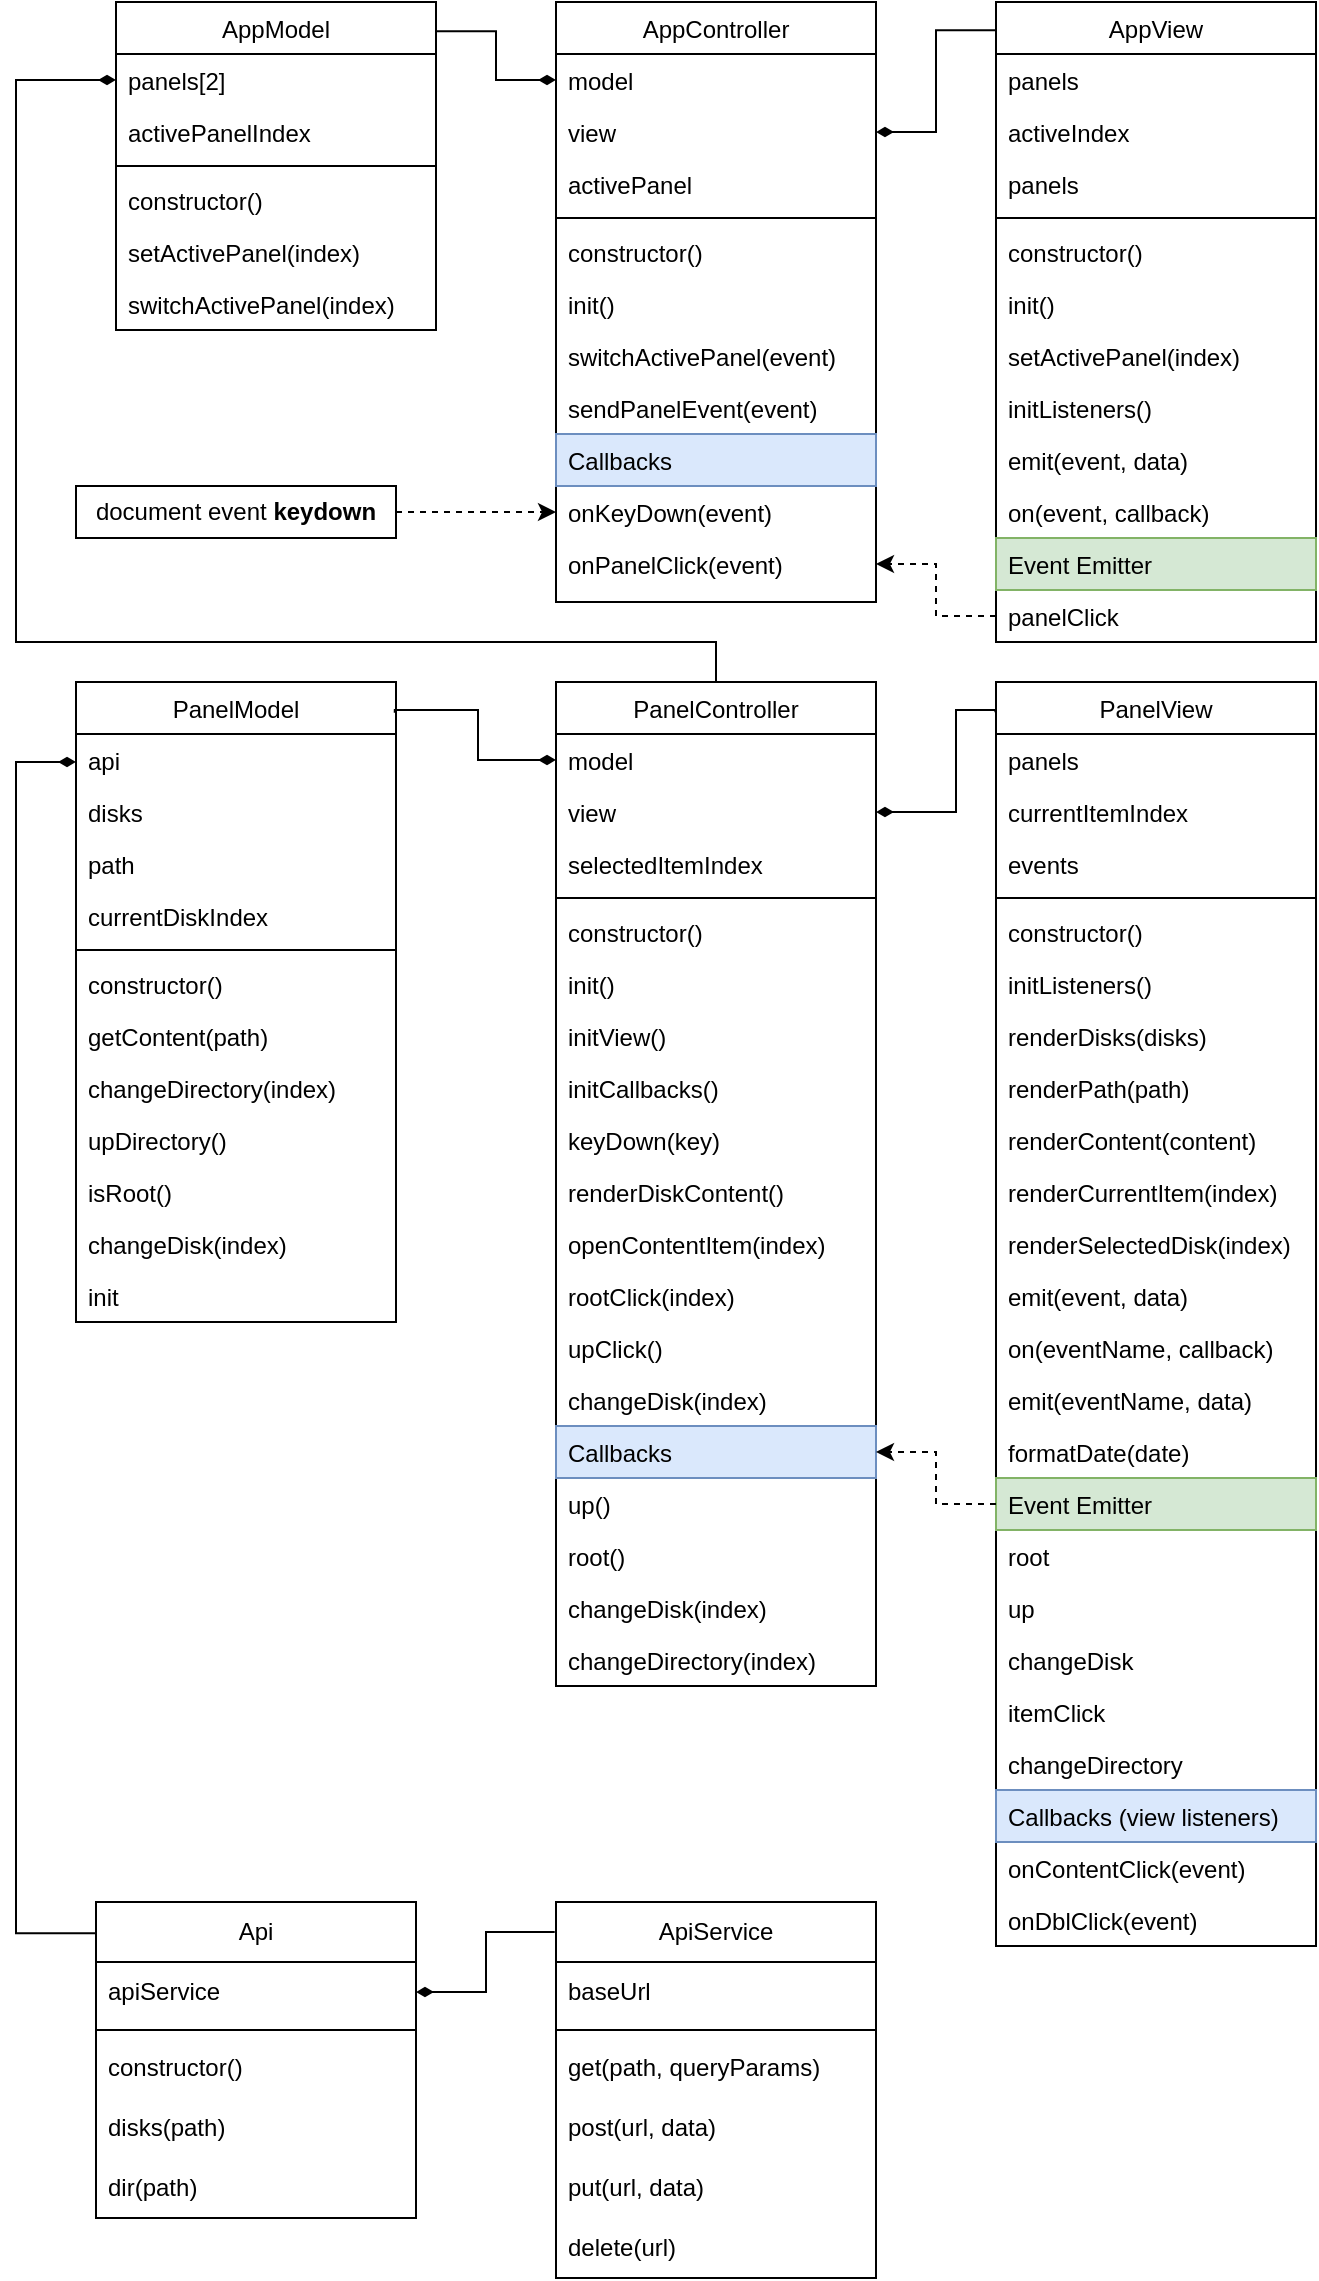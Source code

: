<mxfile version="26.2.2">
  <diagram id="C5RBs43oDa-KdzZeNtuy" name="Page-1">
    <mxGraphModel dx="1428" dy="961" grid="1" gridSize="10" guides="1" tooltips="1" connect="1" arrows="1" fold="1" page="1" pageScale="1" pageWidth="827" pageHeight="1169" math="0" shadow="0">
      <root>
        <mxCell id="WIyWlLk6GJQsqaUBKTNV-0" />
        <mxCell id="WIyWlLk6GJQsqaUBKTNV-1" parent="WIyWlLk6GJQsqaUBKTNV-0" />
        <mxCell id="a1xoejH6OMflJk5eqxq0-0" value="AppController" style="swimlane;fontStyle=0;align=center;verticalAlign=top;childLayout=stackLayout;horizontal=1;startSize=26;horizontalStack=0;resizeParent=1;resizeLast=0;collapsible=1;marginBottom=0;rounded=0;shadow=0;strokeWidth=1;" parent="WIyWlLk6GJQsqaUBKTNV-1" vertex="1">
          <mxGeometry x="350" y="20" width="160" height="300" as="geometry">
            <mxRectangle x="110" y="580" width="160" height="26" as="alternateBounds" />
          </mxGeometry>
        </mxCell>
        <mxCell id="a1xoejH6OMflJk5eqxq0-8" value="model" style="text;align=left;verticalAlign=top;spacingLeft=4;spacingRight=4;overflow=hidden;rotatable=0;points=[[0,0.5],[1,0.5]];portConstraint=eastwest;rounded=0;shadow=0;html=0;" parent="a1xoejH6OMflJk5eqxq0-0" vertex="1">
          <mxGeometry y="26" width="160" height="26" as="geometry" />
        </mxCell>
        <mxCell id="a1xoejH6OMflJk5eqxq0-9" value="view" style="text;align=left;verticalAlign=top;spacingLeft=4;spacingRight=4;overflow=hidden;rotatable=0;points=[[0,0.5],[1,0.5]];portConstraint=eastwest;rounded=0;shadow=0;html=0;" parent="a1xoejH6OMflJk5eqxq0-0" vertex="1">
          <mxGeometry y="52" width="160" height="26" as="geometry" />
        </mxCell>
        <mxCell id="a1xoejH6OMflJk5eqxq0-10" value="activePanel" style="text;align=left;verticalAlign=top;spacingLeft=4;spacingRight=4;overflow=hidden;rotatable=0;points=[[0,0.5],[1,0.5]];portConstraint=eastwest;rounded=0;shadow=0;html=0;" parent="a1xoejH6OMflJk5eqxq0-0" vertex="1">
          <mxGeometry y="78" width="160" height="26" as="geometry" />
        </mxCell>
        <mxCell id="a1xoejH6OMflJk5eqxq0-4" value="" style="line;html=1;strokeWidth=1;align=left;verticalAlign=middle;spacingTop=-1;spacingLeft=3;spacingRight=3;rotatable=0;labelPosition=right;points=[];portConstraint=eastwest;" parent="a1xoejH6OMflJk5eqxq0-0" vertex="1">
          <mxGeometry y="104" width="160" height="8" as="geometry" />
        </mxCell>
        <mxCell id="a1xoejH6OMflJk5eqxq0-12" value="constructor()" style="text;align=left;verticalAlign=top;spacingLeft=4;spacingRight=4;overflow=hidden;rotatable=0;points=[[0,0.5],[1,0.5]];portConstraint=eastwest;rounded=0;shadow=0;html=0;" parent="a1xoejH6OMflJk5eqxq0-0" vertex="1">
          <mxGeometry y="112" width="160" height="26" as="geometry" />
        </mxCell>
        <mxCell id="a1xoejH6OMflJk5eqxq0-1" value="init()" style="text;align=left;verticalAlign=top;spacingLeft=4;spacingRight=4;overflow=hidden;rotatable=0;points=[[0,0.5],[1,0.5]];portConstraint=eastwest;" parent="a1xoejH6OMflJk5eqxq0-0" vertex="1">
          <mxGeometry y="138" width="160" height="26" as="geometry" />
        </mxCell>
        <mxCell id="a1xoejH6OMflJk5eqxq0-2" value="switchActivePanel(event)" style="text;align=left;verticalAlign=top;spacingLeft=4;spacingRight=4;overflow=hidden;rotatable=0;points=[[0,0.5],[1,0.5]];portConstraint=eastwest;rounded=0;shadow=0;html=0;" parent="a1xoejH6OMflJk5eqxq0-0" vertex="1">
          <mxGeometry y="164" width="160" height="26" as="geometry" />
        </mxCell>
        <mxCell id="a1xoejH6OMflJk5eqxq0-3" value="sendPanelEvent(event)" style="text;align=left;verticalAlign=top;spacingLeft=4;spacingRight=4;overflow=hidden;rotatable=0;points=[[0,0.5],[1,0.5]];portConstraint=eastwest;rounded=0;shadow=0;html=0;" parent="a1xoejH6OMflJk5eqxq0-0" vertex="1">
          <mxGeometry y="190" width="160" height="26" as="geometry" />
        </mxCell>
        <mxCell id="a1xoejH6OMflJk5eqxq0-11" value="Callbacks" style="text;align=left;verticalAlign=top;spacingLeft=4;spacingRight=4;overflow=hidden;rotatable=0;points=[[0,0.5],[1,0.5]];portConstraint=eastwest;rounded=0;shadow=0;html=0;fillColor=#dae8fc;strokeColor=#6c8ebf;" parent="a1xoejH6OMflJk5eqxq0-0" vertex="1">
          <mxGeometry y="216" width="160" height="26" as="geometry" />
        </mxCell>
        <mxCell id="a1xoejH6OMflJk5eqxq0-51" value="onKeyDown(event)" style="text;align=left;verticalAlign=top;spacingLeft=4;spacingRight=4;overflow=hidden;rotatable=0;points=[[0,0.5],[1,0.5]];portConstraint=eastwest;rounded=0;shadow=0;html=0;" parent="a1xoejH6OMflJk5eqxq0-0" vertex="1">
          <mxGeometry y="242" width="160" height="26" as="geometry" />
        </mxCell>
        <mxCell id="a1xoejH6OMflJk5eqxq0-103" value="onPanelClick(event)" style="text;align=left;verticalAlign=top;spacingLeft=4;spacingRight=4;overflow=hidden;rotatable=0;points=[[0,0.5],[1,0.5]];portConstraint=eastwest;rounded=0;shadow=0;html=0;" parent="a1xoejH6OMflJk5eqxq0-0" vertex="1">
          <mxGeometry y="268" width="160" height="26" as="geometry" />
        </mxCell>
        <mxCell id="a1xoejH6OMflJk5eqxq0-13" value="AppView" style="swimlane;fontStyle=0;align=center;verticalAlign=top;childLayout=stackLayout;horizontal=1;startSize=26;horizontalStack=0;resizeParent=1;resizeLast=0;collapsible=1;marginBottom=0;rounded=0;shadow=0;strokeWidth=1;" parent="WIyWlLk6GJQsqaUBKTNV-1" vertex="1">
          <mxGeometry x="570" y="20" width="160" height="320" as="geometry">
            <mxRectangle x="340" y="380" width="170" height="26" as="alternateBounds" />
          </mxGeometry>
        </mxCell>
        <mxCell id="a1xoejH6OMflJk5eqxq0-14" value="panels" style="text;align=left;verticalAlign=top;spacingLeft=4;spacingRight=4;overflow=hidden;rotatable=0;points=[[0,0.5],[1,0.5]];portConstraint=eastwest;" parent="a1xoejH6OMflJk5eqxq0-13" vertex="1">
          <mxGeometry y="26" width="160" height="26" as="geometry" />
        </mxCell>
        <mxCell id="a1xoejH6OMflJk5eqxq0-20" value="activeIndex" style="text;align=left;verticalAlign=top;spacingLeft=4;spacingRight=4;overflow=hidden;rotatable=0;points=[[0,0.5],[1,0.5]];portConstraint=eastwest;" parent="a1xoejH6OMflJk5eqxq0-13" vertex="1">
          <mxGeometry y="52" width="160" height="26" as="geometry" />
        </mxCell>
        <mxCell id="a1xoejH6OMflJk5eqxq0-21" value="panels" style="text;align=left;verticalAlign=top;spacingLeft=4;spacingRight=4;overflow=hidden;rotatable=0;points=[[0,0.5],[1,0.5]];portConstraint=eastwest;" parent="a1xoejH6OMflJk5eqxq0-13" vertex="1">
          <mxGeometry y="78" width="160" height="26" as="geometry" />
        </mxCell>
        <mxCell id="a1xoejH6OMflJk5eqxq0-15" value="" style="line;html=1;strokeWidth=1;align=left;verticalAlign=middle;spacingTop=-1;spacingLeft=3;spacingRight=3;rotatable=0;labelPosition=right;points=[];portConstraint=eastwest;" parent="a1xoejH6OMflJk5eqxq0-13" vertex="1">
          <mxGeometry y="104" width="160" height="8" as="geometry" />
        </mxCell>
        <mxCell id="a1xoejH6OMflJk5eqxq0-22" value="constructor()" style="text;align=left;verticalAlign=top;spacingLeft=4;spacingRight=4;overflow=hidden;rotatable=0;points=[[0,0.5],[1,0.5]];portConstraint=eastwest;" parent="a1xoejH6OMflJk5eqxq0-13" vertex="1">
          <mxGeometry y="112" width="160" height="26" as="geometry" />
        </mxCell>
        <mxCell id="a1xoejH6OMflJk5eqxq0-52" value="init()" style="text;align=left;verticalAlign=top;spacingLeft=4;spacingRight=4;overflow=hidden;rotatable=0;points=[[0,0.5],[1,0.5]];portConstraint=eastwest;" parent="a1xoejH6OMflJk5eqxq0-13" vertex="1">
          <mxGeometry y="138" width="160" height="26" as="geometry" />
        </mxCell>
        <mxCell id="a1xoejH6OMflJk5eqxq0-33" value="setActivePanel(index)" style="text;align=left;verticalAlign=top;spacingLeft=4;spacingRight=4;overflow=hidden;rotatable=0;points=[[0,0.5],[1,0.5]];portConstraint=eastwest;" parent="a1xoejH6OMflJk5eqxq0-13" vertex="1">
          <mxGeometry y="164" width="160" height="26" as="geometry" />
        </mxCell>
        <mxCell id="RjwUOtWfSefWet6naHmy-1" value="initListeners()" style="text;align=left;verticalAlign=top;spacingLeft=4;spacingRight=4;overflow=hidden;rotatable=0;points=[[0,0.5],[1,0.5]];portConstraint=eastwest;" parent="a1xoejH6OMflJk5eqxq0-13" vertex="1">
          <mxGeometry y="190" width="160" height="26" as="geometry" />
        </mxCell>
        <mxCell id="a1xoejH6OMflJk5eqxq0-34" value="emit(event, data)" style="text;align=left;verticalAlign=top;spacingLeft=4;spacingRight=4;overflow=hidden;rotatable=0;points=[[0,0.5],[1,0.5]];portConstraint=eastwest;" parent="a1xoejH6OMflJk5eqxq0-13" vertex="1">
          <mxGeometry y="216" width="160" height="26" as="geometry" />
        </mxCell>
        <mxCell id="a1xoejH6OMflJk5eqxq0-35" value="on(event, callback)" style="text;align=left;verticalAlign=top;spacingLeft=4;spacingRight=4;overflow=hidden;rotatable=0;points=[[0,0.5],[1,0.5]];portConstraint=eastwest;" parent="a1xoejH6OMflJk5eqxq0-13" vertex="1">
          <mxGeometry y="242" width="160" height="26" as="geometry" />
        </mxCell>
        <mxCell id="a1xoejH6OMflJk5eqxq0-36" value="Event Emitter" style="text;align=left;verticalAlign=top;spacingLeft=4;spacingRight=4;overflow=hidden;rotatable=0;points=[[0,0.5],[1,0.5]];portConstraint=eastwest;fillColor=#d5e8d4;strokeColor=#82b366;" parent="a1xoejH6OMflJk5eqxq0-13" vertex="1">
          <mxGeometry y="268" width="160" height="26" as="geometry" />
        </mxCell>
        <mxCell id="a1xoejH6OMflJk5eqxq0-38" value="panelClick" style="text;align=left;verticalAlign=top;spacingLeft=4;spacingRight=4;overflow=hidden;rotatable=0;points=[[0,0.5],[1,0.5]];portConstraint=eastwest;" parent="a1xoejH6OMflJk5eqxq0-13" vertex="1">
          <mxGeometry y="294" width="160" height="26" as="geometry" />
        </mxCell>
        <mxCell id="a1xoejH6OMflJk5eqxq0-23" value="AppModel" style="swimlane;fontStyle=0;align=center;verticalAlign=top;childLayout=stackLayout;horizontal=1;startSize=26;horizontalStack=0;resizeParent=1;resizeLast=0;collapsible=1;marginBottom=0;rounded=0;shadow=0;strokeWidth=1;" parent="WIyWlLk6GJQsqaUBKTNV-1" vertex="1">
          <mxGeometry x="130" y="20" width="160" height="164" as="geometry">
            <mxRectangle x="340" y="380" width="170" height="26" as="alternateBounds" />
          </mxGeometry>
        </mxCell>
        <mxCell id="a1xoejH6OMflJk5eqxq0-25" value="panels[2]" style="text;align=left;verticalAlign=top;spacingLeft=4;spacingRight=4;overflow=hidden;rotatable=0;points=[[0,0.5],[1,0.5]];portConstraint=eastwest;" parent="a1xoejH6OMflJk5eqxq0-23" vertex="1">
          <mxGeometry y="26" width="160" height="26" as="geometry" />
        </mxCell>
        <mxCell id="a1xoejH6OMflJk5eqxq0-26" value="activePanelIndex" style="text;align=left;verticalAlign=top;spacingLeft=4;spacingRight=4;overflow=hidden;rotatable=0;points=[[0,0.5],[1,0.5]];portConstraint=eastwest;" parent="a1xoejH6OMflJk5eqxq0-23" vertex="1">
          <mxGeometry y="52" width="160" height="26" as="geometry" />
        </mxCell>
        <mxCell id="a1xoejH6OMflJk5eqxq0-27" value="" style="line;html=1;strokeWidth=1;align=left;verticalAlign=middle;spacingTop=-1;spacingLeft=3;spacingRight=3;rotatable=0;labelPosition=right;points=[];portConstraint=eastwest;" parent="a1xoejH6OMflJk5eqxq0-23" vertex="1">
          <mxGeometry y="78" width="160" height="8" as="geometry" />
        </mxCell>
        <mxCell id="a1xoejH6OMflJk5eqxq0-41" value="constructor()" style="text;align=left;verticalAlign=top;spacingLeft=4;spacingRight=4;overflow=hidden;rotatable=0;points=[[0,0.5],[1,0.5]];portConstraint=eastwest;" parent="a1xoejH6OMflJk5eqxq0-23" vertex="1">
          <mxGeometry y="86" width="160" height="26" as="geometry" />
        </mxCell>
        <mxCell id="a1xoejH6OMflJk5eqxq0-28" value="setActivePanel(index)" style="text;align=left;verticalAlign=top;spacingLeft=4;spacingRight=4;overflow=hidden;rotatable=0;points=[[0,0.5],[1,0.5]];portConstraint=eastwest;" parent="a1xoejH6OMflJk5eqxq0-23" vertex="1">
          <mxGeometry y="112" width="160" height="26" as="geometry" />
        </mxCell>
        <mxCell id="a1xoejH6OMflJk5eqxq0-30" value="switchActivePanel(index)" style="text;align=left;verticalAlign=top;spacingLeft=4;spacingRight=4;overflow=hidden;rotatable=0;points=[[0,0.5],[1,0.5]];portConstraint=eastwest;" parent="a1xoejH6OMflJk5eqxq0-23" vertex="1">
          <mxGeometry y="138" width="160" height="26" as="geometry" />
        </mxCell>
        <mxCell id="a1xoejH6OMflJk5eqxq0-31" value="" style="edgeStyle=orthogonalEdgeStyle;rounded=0;orthogonalLoop=1;jettySize=auto;html=1;endArrow=diamondThin;endFill=1;exitX=0.999;exitY=0.089;exitDx=0;exitDy=0;exitPerimeter=0;" parent="WIyWlLk6GJQsqaUBKTNV-1" source="a1xoejH6OMflJk5eqxq0-23" target="a1xoejH6OMflJk5eqxq0-8" edge="1">
          <mxGeometry relative="1" as="geometry" />
        </mxCell>
        <mxCell id="a1xoejH6OMflJk5eqxq0-32" value="" style="edgeStyle=orthogonalEdgeStyle;rounded=0;orthogonalLoop=1;jettySize=auto;html=1;exitX=-0.003;exitY=0.044;exitDx=0;exitDy=0;exitPerimeter=0;endArrow=diamondThin;endFill=1;" parent="WIyWlLk6GJQsqaUBKTNV-1" source="a1xoejH6OMflJk5eqxq0-13" target="a1xoejH6OMflJk5eqxq0-9" edge="1">
          <mxGeometry relative="1" as="geometry" />
        </mxCell>
        <mxCell id="a1xoejH6OMflJk5eqxq0-40" value="" style="edgeStyle=orthogonalEdgeStyle;rounded=0;orthogonalLoop=1;jettySize=auto;html=1;entryX=1;entryY=0.5;entryDx=0;entryDy=0;dashed=1;" parent="WIyWlLk6GJQsqaUBKTNV-1" source="a1xoejH6OMflJk5eqxq0-38" target="a1xoejH6OMflJk5eqxq0-103" edge="1">
          <mxGeometry relative="1" as="geometry" />
        </mxCell>
        <mxCell id="a1xoejH6OMflJk5eqxq0-53" value="PanelController" style="swimlane;fontStyle=0;align=center;verticalAlign=top;childLayout=stackLayout;horizontal=1;startSize=26;horizontalStack=0;resizeParent=1;resizeLast=0;collapsible=1;marginBottom=0;rounded=0;shadow=0;strokeWidth=1;" parent="WIyWlLk6GJQsqaUBKTNV-1" vertex="1">
          <mxGeometry x="350" y="360" width="160" height="502" as="geometry">
            <mxRectangle x="110" y="580" width="160" height="26" as="alternateBounds" />
          </mxGeometry>
        </mxCell>
        <mxCell id="a1xoejH6OMflJk5eqxq0-54" value="model" style="text;align=left;verticalAlign=top;spacingLeft=4;spacingRight=4;overflow=hidden;rotatable=0;points=[[0,0.5],[1,0.5]];portConstraint=eastwest;rounded=0;shadow=0;html=0;" parent="a1xoejH6OMflJk5eqxq0-53" vertex="1">
          <mxGeometry y="26" width="160" height="26" as="geometry" />
        </mxCell>
        <mxCell id="a1xoejH6OMflJk5eqxq0-55" value="view" style="text;align=left;verticalAlign=top;spacingLeft=4;spacingRight=4;overflow=hidden;rotatable=0;points=[[0,0.5],[1,0.5]];portConstraint=eastwest;rounded=0;shadow=0;html=0;" parent="a1xoejH6OMflJk5eqxq0-53" vertex="1">
          <mxGeometry y="52" width="160" height="26" as="geometry" />
        </mxCell>
        <mxCell id="a1xoejH6OMflJk5eqxq0-56" value="selectedItemIndex" style="text;align=left;verticalAlign=top;spacingLeft=4;spacingRight=4;overflow=hidden;rotatable=0;points=[[0,0.5],[1,0.5]];portConstraint=eastwest;rounded=0;shadow=0;html=0;" parent="a1xoejH6OMflJk5eqxq0-53" vertex="1">
          <mxGeometry y="78" width="160" height="26" as="geometry" />
        </mxCell>
        <mxCell id="a1xoejH6OMflJk5eqxq0-57" value="" style="line;html=1;strokeWidth=1;align=left;verticalAlign=middle;spacingTop=-1;spacingLeft=3;spacingRight=3;rotatable=0;labelPosition=right;points=[];portConstraint=eastwest;" parent="a1xoejH6OMflJk5eqxq0-53" vertex="1">
          <mxGeometry y="104" width="160" height="8" as="geometry" />
        </mxCell>
        <mxCell id="a1xoejH6OMflJk5eqxq0-58" value="constructor()" style="text;align=left;verticalAlign=top;spacingLeft=4;spacingRight=4;overflow=hidden;rotatable=0;points=[[0,0.5],[1,0.5]];portConstraint=eastwest;rounded=0;shadow=0;html=0;" parent="a1xoejH6OMflJk5eqxq0-53" vertex="1">
          <mxGeometry y="112" width="160" height="26" as="geometry" />
        </mxCell>
        <mxCell id="a1xoejH6OMflJk5eqxq0-59" value="init()" style="text;align=left;verticalAlign=top;spacingLeft=4;spacingRight=4;overflow=hidden;rotatable=0;points=[[0,0.5],[1,0.5]];portConstraint=eastwest;" parent="a1xoejH6OMflJk5eqxq0-53" vertex="1">
          <mxGeometry y="138" width="160" height="26" as="geometry" />
        </mxCell>
        <mxCell id="a1xoejH6OMflJk5eqxq0-89" value="initView()" style="text;align=left;verticalAlign=top;spacingLeft=4;spacingRight=4;overflow=hidden;rotatable=0;points=[[0,0.5],[1,0.5]];portConstraint=eastwest;" parent="a1xoejH6OMflJk5eqxq0-53" vertex="1">
          <mxGeometry y="164" width="160" height="26" as="geometry" />
        </mxCell>
        <mxCell id="a1xoejH6OMflJk5eqxq0-90" value="initCallbacks()" style="text;align=left;verticalAlign=top;spacingLeft=4;spacingRight=4;overflow=hidden;rotatable=0;points=[[0,0.5],[1,0.5]];portConstraint=eastwest;" parent="a1xoejH6OMflJk5eqxq0-53" vertex="1">
          <mxGeometry y="190" width="160" height="26" as="geometry" />
        </mxCell>
        <mxCell id="a1xoejH6OMflJk5eqxq0-91" value="keyDown(key)" style="text;align=left;verticalAlign=top;spacingLeft=4;spacingRight=4;overflow=hidden;rotatable=0;points=[[0,0.5],[1,0.5]];portConstraint=eastwest;" parent="a1xoejH6OMflJk5eqxq0-53" vertex="1">
          <mxGeometry y="216" width="160" height="26" as="geometry" />
        </mxCell>
        <mxCell id="BGa3P3r84_0ftq_pLWF2-8" value="renderDiskContent()" style="text;align=left;verticalAlign=top;spacingLeft=4;spacingRight=4;overflow=hidden;rotatable=0;points=[[0,0.5],[1,0.5]];portConstraint=eastwest;" parent="a1xoejH6OMflJk5eqxq0-53" vertex="1">
          <mxGeometry y="242" width="160" height="26" as="geometry" />
        </mxCell>
        <mxCell id="BGa3P3r84_0ftq_pLWF2-9" value="openContentItem(index)" style="text;align=left;verticalAlign=top;spacingLeft=4;spacingRight=4;overflow=hidden;rotatable=0;points=[[0,0.5],[1,0.5]];portConstraint=eastwest;" parent="a1xoejH6OMflJk5eqxq0-53" vertex="1">
          <mxGeometry y="268" width="160" height="26" as="geometry" />
        </mxCell>
        <mxCell id="BGa3P3r84_0ftq_pLWF2-11" value="rootClick(index)" style="text;align=left;verticalAlign=top;spacingLeft=4;spacingRight=4;overflow=hidden;rotatable=0;points=[[0,0.5],[1,0.5]];portConstraint=eastwest;" parent="a1xoejH6OMflJk5eqxq0-53" vertex="1">
          <mxGeometry y="294" width="160" height="26" as="geometry" />
        </mxCell>
        <mxCell id="BGa3P3r84_0ftq_pLWF2-10" value="upClick()" style="text;align=left;verticalAlign=top;spacingLeft=4;spacingRight=4;overflow=hidden;rotatable=0;points=[[0,0.5],[1,0.5]];portConstraint=eastwest;" parent="a1xoejH6OMflJk5eqxq0-53" vertex="1">
          <mxGeometry y="320" width="160" height="26" as="geometry" />
        </mxCell>
        <mxCell id="a1xoejH6OMflJk5eqxq0-93" value="changeDisk(index)" style="text;align=left;verticalAlign=top;spacingLeft=4;spacingRight=4;overflow=hidden;rotatable=0;points=[[0,0.5],[1,0.5]];portConstraint=eastwest;" parent="a1xoejH6OMflJk5eqxq0-53" vertex="1">
          <mxGeometry y="346" width="160" height="26" as="geometry" />
        </mxCell>
        <mxCell id="a1xoejH6OMflJk5eqxq0-97" value="Callbacks" style="text;align=left;verticalAlign=top;spacingLeft=4;spacingRight=4;overflow=hidden;rotatable=0;points=[[0,0.5],[1,0.5]];portConstraint=eastwest;fillColor=#dae8fc;strokeColor=#6c8ebf;" parent="a1xoejH6OMflJk5eqxq0-53" vertex="1">
          <mxGeometry y="372" width="160" height="26" as="geometry" />
        </mxCell>
        <mxCell id="a1xoejH6OMflJk5eqxq0-101" value="up()" style="text;align=left;verticalAlign=top;spacingLeft=4;spacingRight=4;overflow=hidden;rotatable=0;points=[[0,0.5],[1,0.5]];portConstraint=eastwest;" parent="a1xoejH6OMflJk5eqxq0-53" vertex="1">
          <mxGeometry y="398" width="160" height="26" as="geometry" />
        </mxCell>
        <mxCell id="a1xoejH6OMflJk5eqxq0-102" value="root()" style="text;align=left;verticalAlign=top;spacingLeft=4;spacingRight=4;overflow=hidden;rotatable=0;points=[[0,0.5],[1,0.5]];portConstraint=eastwest;" parent="a1xoejH6OMflJk5eqxq0-53" vertex="1">
          <mxGeometry y="424" width="160" height="26" as="geometry" />
        </mxCell>
        <mxCell id="a1xoejH6OMflJk5eqxq0-98" value="changeDisk(index)" style="text;align=left;verticalAlign=top;spacingLeft=4;spacingRight=4;overflow=hidden;rotatable=0;points=[[0,0.5],[1,0.5]];portConstraint=eastwest;" parent="a1xoejH6OMflJk5eqxq0-53" vertex="1">
          <mxGeometry y="450" width="160" height="26" as="geometry" />
        </mxCell>
        <mxCell id="a1xoejH6OMflJk5eqxq0-100" value="changeDirectory(index)" style="text;align=left;verticalAlign=top;spacingLeft=4;spacingRight=4;overflow=hidden;rotatable=0;points=[[0,0.5],[1,0.5]];portConstraint=eastwest;" parent="a1xoejH6OMflJk5eqxq0-53" vertex="1">
          <mxGeometry y="476" width="160" height="26" as="geometry" />
        </mxCell>
        <mxCell id="a1xoejH6OMflJk5eqxq0-64" value="PanelView" style="swimlane;fontStyle=0;align=center;verticalAlign=top;childLayout=stackLayout;horizontal=1;startSize=26;horizontalStack=0;resizeParent=1;resizeLast=0;collapsible=1;marginBottom=0;rounded=0;shadow=0;strokeWidth=1;" parent="WIyWlLk6GJQsqaUBKTNV-1" vertex="1">
          <mxGeometry x="570" y="360" width="160" height="632" as="geometry">
            <mxRectangle x="340" y="380" width="170" height="26" as="alternateBounds" />
          </mxGeometry>
        </mxCell>
        <mxCell id="a1xoejH6OMflJk5eqxq0-65" value="panels" style="text;align=left;verticalAlign=top;spacingLeft=4;spacingRight=4;overflow=hidden;rotatable=0;points=[[0,0.5],[1,0.5]];portConstraint=eastwest;" parent="a1xoejH6OMflJk5eqxq0-64" vertex="1">
          <mxGeometry y="26" width="160" height="26" as="geometry" />
        </mxCell>
        <mxCell id="a1xoejH6OMflJk5eqxq0-66" value="currentItemIndex" style="text;align=left;verticalAlign=top;spacingLeft=4;spacingRight=4;overflow=hidden;rotatable=0;points=[[0,0.5],[1,0.5]];portConstraint=eastwest;" parent="a1xoejH6OMflJk5eqxq0-64" vertex="1">
          <mxGeometry y="52" width="160" height="26" as="geometry" />
        </mxCell>
        <mxCell id="ZbNs4xfakoSIJc2jmbuh-25" value="events" style="text;align=left;verticalAlign=top;spacingLeft=4;spacingRight=4;overflow=hidden;rotatable=0;points=[[0,0.5],[1,0.5]];portConstraint=eastwest;" parent="a1xoejH6OMflJk5eqxq0-64" vertex="1">
          <mxGeometry y="78" width="160" height="26" as="geometry" />
        </mxCell>
        <mxCell id="a1xoejH6OMflJk5eqxq0-68" value="" style="line;html=1;strokeWidth=1;align=left;verticalAlign=middle;spacingTop=-1;spacingLeft=3;spacingRight=3;rotatable=0;labelPosition=right;points=[];portConstraint=eastwest;" parent="a1xoejH6OMflJk5eqxq0-64" vertex="1">
          <mxGeometry y="104" width="160" height="8" as="geometry" />
        </mxCell>
        <mxCell id="a1xoejH6OMflJk5eqxq0-69" value="constructor()" style="text;align=left;verticalAlign=top;spacingLeft=4;spacingRight=4;overflow=hidden;rotatable=0;points=[[0,0.5],[1,0.5]];portConstraint=eastwest;" parent="a1xoejH6OMflJk5eqxq0-64" vertex="1">
          <mxGeometry y="112" width="160" height="26" as="geometry" />
        </mxCell>
        <mxCell id="a1xoejH6OMflJk5eqxq0-70" value="initListeners()" style="text;align=left;verticalAlign=top;spacingLeft=4;spacingRight=4;overflow=hidden;rotatable=0;points=[[0,0.5],[1,0.5]];portConstraint=eastwest;" parent="a1xoejH6OMflJk5eqxq0-64" vertex="1">
          <mxGeometry y="138" width="160" height="26" as="geometry" />
        </mxCell>
        <mxCell id="a1xoejH6OMflJk5eqxq0-71" value="renderDisks(disks)" style="text;align=left;verticalAlign=top;spacingLeft=4;spacingRight=4;overflow=hidden;rotatable=0;points=[[0,0.5],[1,0.5]];portConstraint=eastwest;" parent="a1xoejH6OMflJk5eqxq0-64" vertex="1">
          <mxGeometry y="164" width="160" height="26" as="geometry" />
        </mxCell>
        <mxCell id="a1xoejH6OMflJk5eqxq0-125" value="renderPath(path)" style="text;align=left;verticalAlign=top;spacingLeft=4;spacingRight=4;overflow=hidden;rotatable=0;points=[[0,0.5],[1,0.5]];portConstraint=eastwest;" parent="a1xoejH6OMflJk5eqxq0-64" vertex="1">
          <mxGeometry y="190" width="160" height="26" as="geometry" />
        </mxCell>
        <mxCell id="a1xoejH6OMflJk5eqxq0-126" value="renderContent(content)" style="text;align=left;verticalAlign=top;spacingLeft=4;spacingRight=4;overflow=hidden;rotatable=0;points=[[0,0.5],[1,0.5]];portConstraint=eastwest;" parent="a1xoejH6OMflJk5eqxq0-64" vertex="1">
          <mxGeometry y="216" width="160" height="26" as="geometry" />
        </mxCell>
        <mxCell id="a1xoejH6OMflJk5eqxq0-127" value="renderCurrentItem(index)" style="text;align=left;verticalAlign=top;spacingLeft=4;spacingRight=4;overflow=hidden;rotatable=0;points=[[0,0.5],[1,0.5]];portConstraint=eastwest;" parent="a1xoejH6OMflJk5eqxq0-64" vertex="1">
          <mxGeometry y="242" width="160" height="26" as="geometry" />
        </mxCell>
        <mxCell id="a1xoejH6OMflJk5eqxq0-128" value="renderSelectedDisk(index)" style="text;align=left;verticalAlign=top;spacingLeft=4;spacingRight=4;overflow=hidden;rotatable=0;points=[[0,0.5],[1,0.5]];portConstraint=eastwest;" parent="a1xoejH6OMflJk5eqxq0-64" vertex="1">
          <mxGeometry y="268" width="160" height="26" as="geometry" />
        </mxCell>
        <mxCell id="a1xoejH6OMflJk5eqxq0-72" value="emit(event, data)" style="text;align=left;verticalAlign=top;spacingLeft=4;spacingRight=4;overflow=hidden;rotatable=0;points=[[0,0.5],[1,0.5]];portConstraint=eastwest;" parent="a1xoejH6OMflJk5eqxq0-64" vertex="1">
          <mxGeometry y="294" width="160" height="26" as="geometry" />
        </mxCell>
        <mxCell id="BGa3P3r84_0ftq_pLWF2-3" value="on(eventName, callback)" style="text;align=left;verticalAlign=top;spacingLeft=4;spacingRight=4;overflow=hidden;rotatable=0;points=[[0,0.5],[1,0.5]];portConstraint=eastwest;" parent="a1xoejH6OMflJk5eqxq0-64" vertex="1">
          <mxGeometry y="320" width="160" height="26" as="geometry" />
        </mxCell>
        <mxCell id="BGa3P3r84_0ftq_pLWF2-4" value="emit(eventName, data)" style="text;align=left;verticalAlign=top;spacingLeft=4;spacingRight=4;overflow=hidden;rotatable=0;points=[[0,0.5],[1,0.5]];portConstraint=eastwest;" parent="a1xoejH6OMflJk5eqxq0-64" vertex="1">
          <mxGeometry y="346" width="160" height="26" as="geometry" />
        </mxCell>
        <mxCell id="a1xoejH6OMflJk5eqxq0-73" value="formatDate(date)" style="text;align=left;verticalAlign=top;spacingLeft=4;spacingRight=4;overflow=hidden;rotatable=0;points=[[0,0.5],[1,0.5]];portConstraint=eastwest;" parent="a1xoejH6OMflJk5eqxq0-64" vertex="1">
          <mxGeometry y="372" width="160" height="26" as="geometry" />
        </mxCell>
        <mxCell id="a1xoejH6OMflJk5eqxq0-75" value="Event Emitter" style="text;align=left;verticalAlign=top;spacingLeft=4;spacingRight=4;overflow=hidden;rotatable=0;points=[[0,0.5],[1,0.5]];portConstraint=eastwest;fillColor=#d5e8d4;strokeColor=#82b366;" parent="a1xoejH6OMflJk5eqxq0-64" vertex="1">
          <mxGeometry y="398" width="160" height="26" as="geometry" />
        </mxCell>
        <mxCell id="a1xoejH6OMflJk5eqxq0-129" value="root" style="text;align=left;verticalAlign=top;spacingLeft=4;spacingRight=4;overflow=hidden;rotatable=0;points=[[0,0.5],[1,0.5]];portConstraint=eastwest;" parent="a1xoejH6OMflJk5eqxq0-64" vertex="1">
          <mxGeometry y="424" width="160" height="26" as="geometry" />
        </mxCell>
        <mxCell id="a1xoejH6OMflJk5eqxq0-76" value="up" style="text;align=left;verticalAlign=top;spacingLeft=4;spacingRight=4;overflow=hidden;rotatable=0;points=[[0,0.5],[1,0.5]];portConstraint=eastwest;" parent="a1xoejH6OMflJk5eqxq0-64" vertex="1">
          <mxGeometry y="450" width="160" height="26" as="geometry" />
        </mxCell>
        <mxCell id="a1xoejH6OMflJk5eqxq0-130" value="changeDisk" style="text;align=left;verticalAlign=top;spacingLeft=4;spacingRight=4;overflow=hidden;rotatable=0;points=[[0,0.5],[1,0.5]];portConstraint=eastwest;" parent="a1xoejH6OMflJk5eqxq0-64" vertex="1">
          <mxGeometry y="476" width="160" height="26" as="geometry" />
        </mxCell>
        <mxCell id="a1xoejH6OMflJk5eqxq0-131" value="itemClick" style="text;align=left;verticalAlign=top;spacingLeft=4;spacingRight=4;overflow=hidden;rotatable=0;points=[[0,0.5],[1,0.5]];portConstraint=eastwest;" parent="a1xoejH6OMflJk5eqxq0-64" vertex="1">
          <mxGeometry y="502" width="160" height="26" as="geometry" />
        </mxCell>
        <mxCell id="a1xoejH6OMflJk5eqxq0-132" value="changeDirectory" style="text;align=left;verticalAlign=top;spacingLeft=4;spacingRight=4;overflow=hidden;rotatable=0;points=[[0,0.5],[1,0.5]];portConstraint=eastwest;" parent="a1xoejH6OMflJk5eqxq0-64" vertex="1">
          <mxGeometry y="528" width="160" height="26" as="geometry" />
        </mxCell>
        <mxCell id="a1xoejH6OMflJk5eqxq0-133" value="Callbacks (view listeners)" style="text;align=left;verticalAlign=top;spacingLeft=4;spacingRight=4;overflow=hidden;rotatable=0;points=[[0,0.5],[1,0.5]];portConstraint=eastwest;fillColor=#dae8fc;strokeColor=#6c8ebf;" parent="a1xoejH6OMflJk5eqxq0-64" vertex="1">
          <mxGeometry y="554" width="160" height="26" as="geometry" />
        </mxCell>
        <mxCell id="a1xoejH6OMflJk5eqxq0-134" value="onContentClick(event)" style="text;align=left;verticalAlign=top;spacingLeft=4;spacingRight=4;overflow=hidden;rotatable=0;points=[[0,0.5],[1,0.5]];portConstraint=eastwest;" parent="a1xoejH6OMflJk5eqxq0-64" vertex="1">
          <mxGeometry y="580" width="160" height="26" as="geometry" />
        </mxCell>
        <mxCell id="a1xoejH6OMflJk5eqxq0-135" value="onDblClick(event)" style="text;align=left;verticalAlign=top;spacingLeft=4;spacingRight=4;overflow=hidden;rotatable=0;points=[[0,0.5],[1,0.5]];portConstraint=eastwest;" parent="a1xoejH6OMflJk5eqxq0-64" vertex="1">
          <mxGeometry y="606" width="160" height="26" as="geometry" />
        </mxCell>
        <mxCell id="a1xoejH6OMflJk5eqxq0-77" value="PanelModel" style="swimlane;fontStyle=0;align=center;verticalAlign=top;childLayout=stackLayout;horizontal=1;startSize=26;horizontalStack=0;resizeParent=1;resizeLast=0;collapsible=1;marginBottom=0;rounded=0;shadow=0;strokeWidth=1;" parent="WIyWlLk6GJQsqaUBKTNV-1" vertex="1">
          <mxGeometry x="110" y="360" width="160" height="320" as="geometry">
            <mxRectangle x="340" y="380" width="170" height="26" as="alternateBounds" />
          </mxGeometry>
        </mxCell>
        <mxCell id="a1xoejH6OMflJk5eqxq0-162" value="api" style="text;align=left;verticalAlign=top;spacingLeft=4;spacingRight=4;overflow=hidden;rotatable=0;points=[[0,0.5],[1,0.5]];portConstraint=eastwest;" parent="a1xoejH6OMflJk5eqxq0-77" vertex="1">
          <mxGeometry y="26" width="160" height="26" as="geometry" />
        </mxCell>
        <mxCell id="a1xoejH6OMflJk5eqxq0-79" value="disks" style="text;align=left;verticalAlign=top;spacingLeft=4;spacingRight=4;overflow=hidden;rotatable=0;points=[[0,0.5],[1,0.5]];portConstraint=eastwest;" parent="a1xoejH6OMflJk5eqxq0-77" vertex="1">
          <mxGeometry y="52" width="160" height="26" as="geometry" />
        </mxCell>
        <mxCell id="a1xoejH6OMflJk5eqxq0-80" value="path" style="text;align=left;verticalAlign=top;spacingLeft=4;spacingRight=4;overflow=hidden;rotatable=0;points=[[0,0.5],[1,0.5]];portConstraint=eastwest;" parent="a1xoejH6OMflJk5eqxq0-77" vertex="1">
          <mxGeometry y="78" width="160" height="26" as="geometry" />
        </mxCell>
        <mxCell id="a1xoejH6OMflJk5eqxq0-110" value="currentDiskIndex" style="text;align=left;verticalAlign=top;spacingLeft=4;spacingRight=4;overflow=hidden;rotatable=0;points=[[0,0.5],[1,0.5]];portConstraint=eastwest;" parent="a1xoejH6OMflJk5eqxq0-77" vertex="1">
          <mxGeometry y="104" width="160" height="26" as="geometry" />
        </mxCell>
        <mxCell id="a1xoejH6OMflJk5eqxq0-81" value="" style="line;html=1;strokeWidth=1;align=left;verticalAlign=middle;spacingTop=-1;spacingLeft=3;spacingRight=3;rotatable=0;labelPosition=right;points=[];portConstraint=eastwest;" parent="a1xoejH6OMflJk5eqxq0-77" vertex="1">
          <mxGeometry y="130" width="160" height="8" as="geometry" />
        </mxCell>
        <mxCell id="a1xoejH6OMflJk5eqxq0-82" value="constructor()" style="text;align=left;verticalAlign=top;spacingLeft=4;spacingRight=4;overflow=hidden;rotatable=0;points=[[0,0.5],[1,0.5]];portConstraint=eastwest;" parent="a1xoejH6OMflJk5eqxq0-77" vertex="1">
          <mxGeometry y="138" width="160" height="26" as="geometry" />
        </mxCell>
        <mxCell id="a1xoejH6OMflJk5eqxq0-84" value="getContent(path)" style="text;align=left;verticalAlign=top;spacingLeft=4;spacingRight=4;overflow=hidden;rotatable=0;points=[[0,0.5],[1,0.5]];portConstraint=eastwest;" parent="a1xoejH6OMflJk5eqxq0-77" vertex="1">
          <mxGeometry y="164" width="160" height="26" as="geometry" />
        </mxCell>
        <mxCell id="a1xoejH6OMflJk5eqxq0-124" value="changeDirectory(index)" style="text;align=left;verticalAlign=top;spacingLeft=4;spacingRight=4;overflow=hidden;rotatable=0;points=[[0,0.5],[1,0.5]];portConstraint=eastwest;" parent="a1xoejH6OMflJk5eqxq0-77" vertex="1">
          <mxGeometry y="190" width="160" height="26" as="geometry" />
        </mxCell>
        <mxCell id="BGa3P3r84_0ftq_pLWF2-14" value="upDirectory()" style="text;align=left;verticalAlign=top;spacingLeft=4;spacingRight=4;overflow=hidden;rotatable=0;points=[[0,0.5],[1,0.5]];portConstraint=eastwest;" parent="a1xoejH6OMflJk5eqxq0-77" vertex="1">
          <mxGeometry y="216" width="160" height="26" as="geometry" />
        </mxCell>
        <mxCell id="BGa3P3r84_0ftq_pLWF2-12" value="isRoot()" style="text;align=left;verticalAlign=top;spacingLeft=4;spacingRight=4;overflow=hidden;rotatable=0;points=[[0,0.5],[1,0.5]];portConstraint=eastwest;" parent="a1xoejH6OMflJk5eqxq0-77" vertex="1">
          <mxGeometry y="242" width="160" height="26" as="geometry" />
        </mxCell>
        <mxCell id="BGa3P3r84_0ftq_pLWF2-13" value="changeDisk(index)" style="text;align=left;verticalAlign=top;spacingLeft=4;spacingRight=4;overflow=hidden;rotatable=0;points=[[0,0.5],[1,0.5]];portConstraint=eastwest;" parent="a1xoejH6OMflJk5eqxq0-77" vertex="1">
          <mxGeometry y="268" width="160" height="26" as="geometry" />
        </mxCell>
        <mxCell id="ANpH90Hq4zkQPSoCcxrb-0" value="init" style="text;align=left;verticalAlign=top;spacingLeft=4;spacingRight=4;overflow=hidden;rotatable=0;points=[[0,0.5],[1,0.5]];portConstraint=eastwest;" parent="a1xoejH6OMflJk5eqxq0-77" vertex="1">
          <mxGeometry y="294" width="160" height="26" as="geometry" />
        </mxCell>
        <mxCell id="a1xoejH6OMflJk5eqxq0-85" value="" style="edgeStyle=orthogonalEdgeStyle;rounded=0;orthogonalLoop=1;jettySize=auto;html=1;endArrow=diamondThin;endFill=1;exitX=0.996;exitY=0.048;exitDx=0;exitDy=0;exitPerimeter=0;" parent="WIyWlLk6GJQsqaUBKTNV-1" source="a1xoejH6OMflJk5eqxq0-77" target="a1xoejH6OMflJk5eqxq0-54" edge="1">
          <mxGeometry relative="1" as="geometry">
            <mxPoint x="270" y="380" as="sourcePoint" />
            <Array as="points">
              <mxPoint x="311" y="374" />
              <mxPoint x="311" y="399" />
            </Array>
          </mxGeometry>
        </mxCell>
        <mxCell id="a1xoejH6OMflJk5eqxq0-86" value="" style="edgeStyle=orthogonalEdgeStyle;rounded=0;orthogonalLoop=1;jettySize=auto;html=1;endArrow=diamondThin;endFill=1;exitX=-0.002;exitY=0.024;exitDx=0;exitDy=0;exitPerimeter=0;" parent="WIyWlLk6GJQsqaUBKTNV-1" source="a1xoejH6OMflJk5eqxq0-64" target="a1xoejH6OMflJk5eqxq0-55" edge="1">
          <mxGeometry relative="1" as="geometry">
            <mxPoint x="591" y="380" as="sourcePoint" />
            <Array as="points">
              <mxPoint x="550" y="374" />
              <mxPoint x="550" y="425" />
            </Array>
          </mxGeometry>
        </mxCell>
        <mxCell id="a1xoejH6OMflJk5eqxq0-105" value="" style="edgeStyle=orthogonalEdgeStyle;rounded=0;orthogonalLoop=1;jettySize=auto;html=1;entryX=0;entryY=0.5;entryDx=0;entryDy=0;dashed=1;" parent="WIyWlLk6GJQsqaUBKTNV-1" source="a1xoejH6OMflJk5eqxq0-104" target="a1xoejH6OMflJk5eqxq0-51" edge="1">
          <mxGeometry relative="1" as="geometry" />
        </mxCell>
        <mxCell id="a1xoejH6OMflJk5eqxq0-104" value="document event &lt;b&gt;keydown&lt;/b&gt;" style="rounded=0;whiteSpace=wrap;html=1;" parent="WIyWlLk6GJQsqaUBKTNV-1" vertex="1">
          <mxGeometry x="110" y="262" width="160" height="26" as="geometry" />
        </mxCell>
        <mxCell id="a1xoejH6OMflJk5eqxq0-108" value="" style="endArrow=diamondThin;html=1;rounded=0;exitX=0.5;exitY=0;exitDx=0;exitDy=0;entryX=0;entryY=0.5;entryDx=0;entryDy=0;endFill=1;" parent="WIyWlLk6GJQsqaUBKTNV-1" source="a1xoejH6OMflJk5eqxq0-53" target="a1xoejH6OMflJk5eqxq0-25" edge="1">
          <mxGeometry width="50" height="50" relative="1" as="geometry">
            <mxPoint x="70" y="50" as="sourcePoint" />
            <mxPoint x="20" y="100" as="targetPoint" />
            <Array as="points">
              <mxPoint x="430" y="340" />
              <mxPoint x="240" y="340" />
              <mxPoint x="80" y="340" />
              <mxPoint x="80" y="59" />
            </Array>
          </mxGeometry>
        </mxCell>
        <mxCell id="a1xoejH6OMflJk5eqxq0-136" value="" style="edgeStyle=orthogonalEdgeStyle;rounded=0;orthogonalLoop=1;jettySize=auto;html=1;entryX=1;entryY=0.5;entryDx=0;entryDy=0;dashed=1;" parent="WIyWlLk6GJQsqaUBKTNV-1" source="a1xoejH6OMflJk5eqxq0-75" target="a1xoejH6OMflJk5eqxq0-97" edge="1">
          <mxGeometry relative="1" as="geometry" />
        </mxCell>
        <mxCell id="a1xoejH6OMflJk5eqxq0-138" value="Api" style="swimlane;fontStyle=0;childLayout=stackLayout;horizontal=1;startSize=30;horizontalStack=0;resizeParent=1;resizeParentMax=0;resizeLast=0;collapsible=1;marginBottom=0;whiteSpace=wrap;html=1;" parent="WIyWlLk6GJQsqaUBKTNV-1" vertex="1">
          <mxGeometry x="120" y="970" width="160" height="158" as="geometry" />
        </mxCell>
        <mxCell id="a1xoejH6OMflJk5eqxq0-139" value="apiService" style="text;strokeColor=none;fillColor=none;align=left;verticalAlign=middle;spacingLeft=4;spacingRight=4;overflow=hidden;points=[[0,0.5],[1,0.5]];portConstraint=eastwest;rotatable=0;whiteSpace=wrap;html=1;" parent="a1xoejH6OMflJk5eqxq0-138" vertex="1">
          <mxGeometry y="30" width="160" height="30" as="geometry" />
        </mxCell>
        <mxCell id="a1xoejH6OMflJk5eqxq0-142" value="" style="line;html=1;strokeWidth=1;align=left;verticalAlign=middle;spacingTop=-1;spacingLeft=3;spacingRight=3;rotatable=0;labelPosition=right;points=[];portConstraint=eastwest;" parent="a1xoejH6OMflJk5eqxq0-138" vertex="1">
          <mxGeometry y="60" width="160" height="8" as="geometry" />
        </mxCell>
        <mxCell id="a1xoejH6OMflJk5eqxq0-150" value="constructor()" style="text;strokeColor=none;fillColor=none;align=left;verticalAlign=middle;spacingLeft=4;spacingRight=4;overflow=hidden;points=[[0,0.5],[1,0.5]];portConstraint=eastwest;rotatable=0;whiteSpace=wrap;html=1;" parent="a1xoejH6OMflJk5eqxq0-138" vertex="1">
          <mxGeometry y="68" width="160" height="30" as="geometry" />
        </mxCell>
        <mxCell id="a1xoejH6OMflJk5eqxq0-140" value="disks(path)" style="text;strokeColor=none;fillColor=none;align=left;verticalAlign=middle;spacingLeft=4;spacingRight=4;overflow=hidden;points=[[0,0.5],[1,0.5]];portConstraint=eastwest;rotatable=0;whiteSpace=wrap;html=1;" parent="a1xoejH6OMflJk5eqxq0-138" vertex="1">
          <mxGeometry y="98" width="160" height="30" as="geometry" />
        </mxCell>
        <mxCell id="a1xoejH6OMflJk5eqxq0-141" value="dir(path)" style="text;strokeColor=none;fillColor=none;align=left;verticalAlign=middle;spacingLeft=4;spacingRight=4;overflow=hidden;points=[[0,0.5],[1,0.5]];portConstraint=eastwest;rotatable=0;whiteSpace=wrap;html=1;" parent="a1xoejH6OMflJk5eqxq0-138" vertex="1">
          <mxGeometry y="128" width="160" height="30" as="geometry" />
        </mxCell>
        <mxCell id="a1xoejH6OMflJk5eqxq0-143" value="ApiService" style="swimlane;fontStyle=0;childLayout=stackLayout;horizontal=1;startSize=30;horizontalStack=0;resizeParent=1;resizeParentMax=0;resizeLast=0;collapsible=1;marginBottom=0;whiteSpace=wrap;html=1;" parent="WIyWlLk6GJQsqaUBKTNV-1" vertex="1">
          <mxGeometry x="350" y="970" width="160" height="188" as="geometry" />
        </mxCell>
        <mxCell id="a1xoejH6OMflJk5eqxq0-144" value="baseUrl" style="text;strokeColor=none;fillColor=none;align=left;verticalAlign=middle;spacingLeft=4;spacingRight=4;overflow=hidden;points=[[0,0.5],[1,0.5]];portConstraint=eastwest;rotatable=0;whiteSpace=wrap;html=1;" parent="a1xoejH6OMflJk5eqxq0-143" vertex="1">
          <mxGeometry y="30" width="160" height="30" as="geometry" />
        </mxCell>
        <mxCell id="a1xoejH6OMflJk5eqxq0-145" value="" style="line;html=1;strokeWidth=1;align=left;verticalAlign=middle;spacingTop=-1;spacingLeft=3;spacingRight=3;rotatable=0;labelPosition=right;points=[];portConstraint=eastwest;" parent="a1xoejH6OMflJk5eqxq0-143" vertex="1">
          <mxGeometry y="60" width="160" height="8" as="geometry" />
        </mxCell>
        <mxCell id="a1xoejH6OMflJk5eqxq0-146" value="get(path, queryParams)" style="text;strokeColor=none;fillColor=none;align=left;verticalAlign=middle;spacingLeft=4;spacingRight=4;overflow=hidden;points=[[0,0.5],[1,0.5]];portConstraint=eastwest;rotatable=0;whiteSpace=wrap;html=1;" parent="a1xoejH6OMflJk5eqxq0-143" vertex="1">
          <mxGeometry y="68" width="160" height="30" as="geometry" />
        </mxCell>
        <mxCell id="a1xoejH6OMflJk5eqxq0-147" value="post(url, data)" style="text;strokeColor=none;fillColor=none;align=left;verticalAlign=middle;spacingLeft=4;spacingRight=4;overflow=hidden;points=[[0,0.5],[1,0.5]];portConstraint=eastwest;rotatable=0;whiteSpace=wrap;html=1;" parent="a1xoejH6OMflJk5eqxq0-143" vertex="1">
          <mxGeometry y="98" width="160" height="30" as="geometry" />
        </mxCell>
        <mxCell id="a1xoejH6OMflJk5eqxq0-148" value="put(url, data)" style="text;strokeColor=none;fillColor=none;align=left;verticalAlign=middle;spacingLeft=4;spacingRight=4;overflow=hidden;points=[[0,0.5],[1,0.5]];portConstraint=eastwest;rotatable=0;whiteSpace=wrap;html=1;" parent="a1xoejH6OMflJk5eqxq0-143" vertex="1">
          <mxGeometry y="128" width="160" height="30" as="geometry" />
        </mxCell>
        <mxCell id="a1xoejH6OMflJk5eqxq0-149" value="delete(url)" style="text;strokeColor=none;fillColor=none;align=left;verticalAlign=middle;spacingLeft=4;spacingRight=4;overflow=hidden;points=[[0,0.5],[1,0.5]];portConstraint=eastwest;rotatable=0;whiteSpace=wrap;html=1;" parent="a1xoejH6OMflJk5eqxq0-143" vertex="1">
          <mxGeometry y="158" width="160" height="30" as="geometry" />
        </mxCell>
        <mxCell id="a1xoejH6OMflJk5eqxq0-152" value="" style="edgeStyle=orthogonalEdgeStyle;rounded=0;orthogonalLoop=1;jettySize=auto;html=1;endArrow=diamondThin;endFill=1;exitX=-0.004;exitY=0.08;exitDx=0;exitDy=0;exitPerimeter=0;" parent="WIyWlLk6GJQsqaUBKTNV-1" source="a1xoejH6OMflJk5eqxq0-143" target="a1xoejH6OMflJk5eqxq0-139" edge="1">
          <mxGeometry relative="1" as="geometry">
            <Array as="points">
              <mxPoint x="315" y="985" />
              <mxPoint x="315" y="1015" />
            </Array>
          </mxGeometry>
        </mxCell>
        <mxCell id="a1xoejH6OMflJk5eqxq0-161" style="edgeStyle=orthogonalEdgeStyle;rounded=0;orthogonalLoop=1;jettySize=auto;html=1;exitX=-0.001;exitY=0.099;exitDx=0;exitDy=0;exitPerimeter=0;endArrow=diamondThin;endFill=1;" parent="WIyWlLk6GJQsqaUBKTNV-1" source="a1xoejH6OMflJk5eqxq0-138" edge="1">
          <mxGeometry relative="1" as="geometry">
            <mxPoint x="110" y="400" as="targetPoint" />
            <Array as="points">
              <mxPoint x="80" y="986" />
              <mxPoint x="80" y="400" />
              <mxPoint x="110" y="400" />
            </Array>
          </mxGeometry>
        </mxCell>
      </root>
    </mxGraphModel>
  </diagram>
</mxfile>
